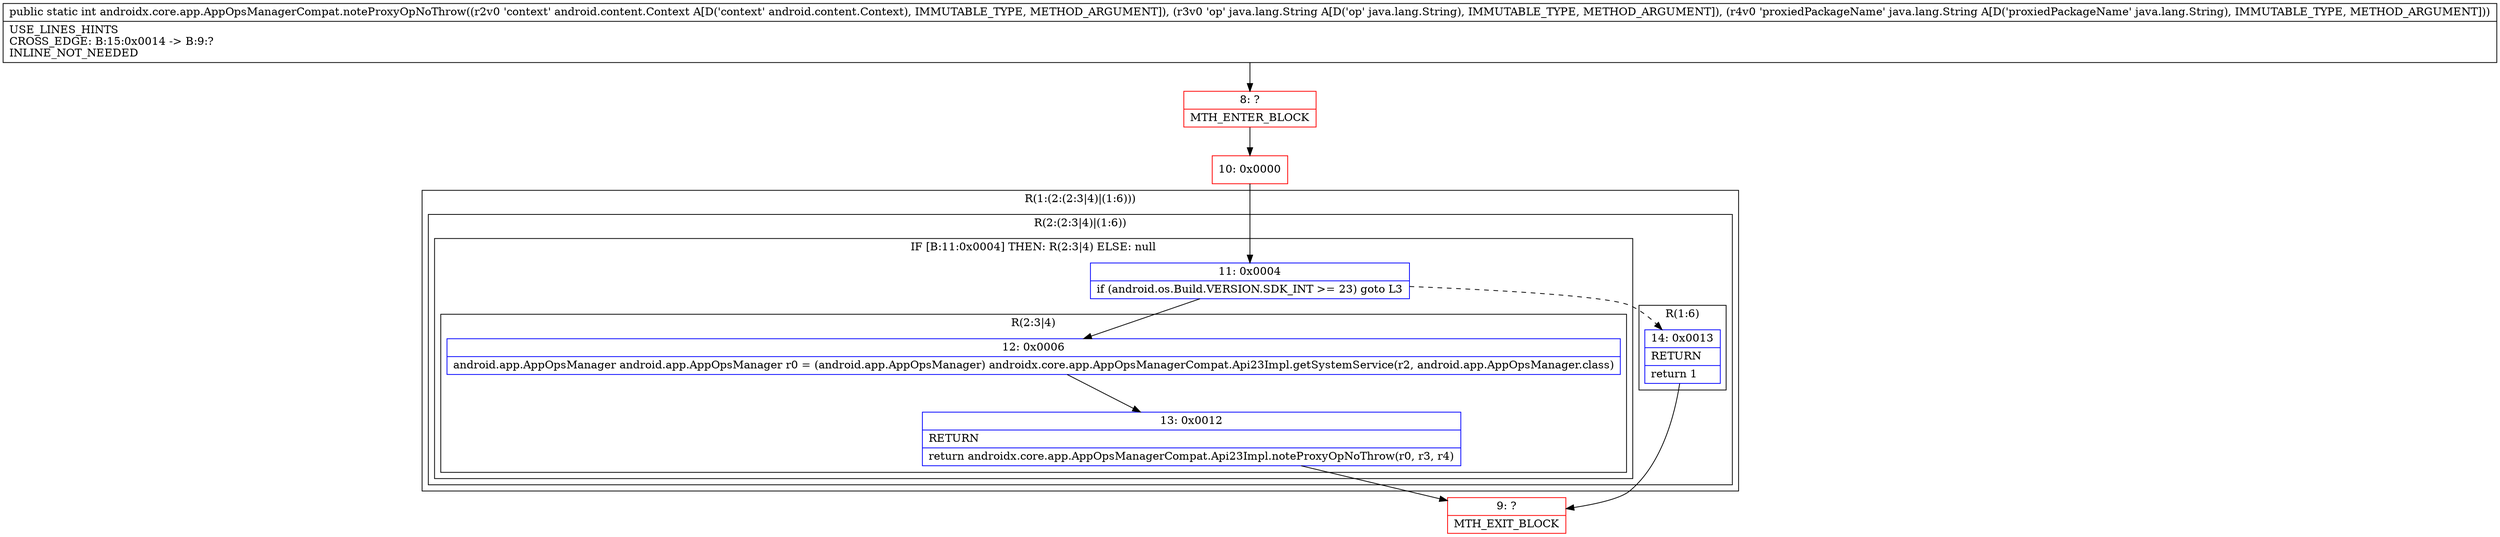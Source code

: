 digraph "CFG forandroidx.core.app.AppOpsManagerCompat.noteProxyOpNoThrow(Landroid\/content\/Context;Ljava\/lang\/String;Ljava\/lang\/String;)I" {
subgraph cluster_Region_812218577 {
label = "R(1:(2:(2:3|4)|(1:6)))";
node [shape=record,color=blue];
subgraph cluster_Region_1895547455 {
label = "R(2:(2:3|4)|(1:6))";
node [shape=record,color=blue];
subgraph cluster_IfRegion_100592398 {
label = "IF [B:11:0x0004] THEN: R(2:3|4) ELSE: null";
node [shape=record,color=blue];
Node_11 [shape=record,label="{11\:\ 0x0004|if (android.os.Build.VERSION.SDK_INT \>= 23) goto L3\l}"];
subgraph cluster_Region_487101223 {
label = "R(2:3|4)";
node [shape=record,color=blue];
Node_12 [shape=record,label="{12\:\ 0x0006|android.app.AppOpsManager android.app.AppOpsManager r0 = (android.app.AppOpsManager) androidx.core.app.AppOpsManagerCompat.Api23Impl.getSystemService(r2, android.app.AppOpsManager.class)\l}"];
Node_13 [shape=record,label="{13\:\ 0x0012|RETURN\l|return androidx.core.app.AppOpsManagerCompat.Api23Impl.noteProxyOpNoThrow(r0, r3, r4)\l}"];
}
}
subgraph cluster_Region_649148013 {
label = "R(1:6)";
node [shape=record,color=blue];
Node_14 [shape=record,label="{14\:\ 0x0013|RETURN\l|return 1\l}"];
}
}
}
Node_8 [shape=record,color=red,label="{8\:\ ?|MTH_ENTER_BLOCK\l}"];
Node_10 [shape=record,color=red,label="{10\:\ 0x0000}"];
Node_9 [shape=record,color=red,label="{9\:\ ?|MTH_EXIT_BLOCK\l}"];
MethodNode[shape=record,label="{public static int androidx.core.app.AppOpsManagerCompat.noteProxyOpNoThrow((r2v0 'context' android.content.Context A[D('context' android.content.Context), IMMUTABLE_TYPE, METHOD_ARGUMENT]), (r3v0 'op' java.lang.String A[D('op' java.lang.String), IMMUTABLE_TYPE, METHOD_ARGUMENT]), (r4v0 'proxiedPackageName' java.lang.String A[D('proxiedPackageName' java.lang.String), IMMUTABLE_TYPE, METHOD_ARGUMENT]))  | USE_LINES_HINTS\lCROSS_EDGE: B:15:0x0014 \-\> B:9:?\lINLINE_NOT_NEEDED\l}"];
MethodNode -> Node_8;Node_11 -> Node_12;
Node_11 -> Node_14[style=dashed];
Node_12 -> Node_13;
Node_13 -> Node_9;
Node_14 -> Node_9;
Node_8 -> Node_10;
Node_10 -> Node_11;
}

